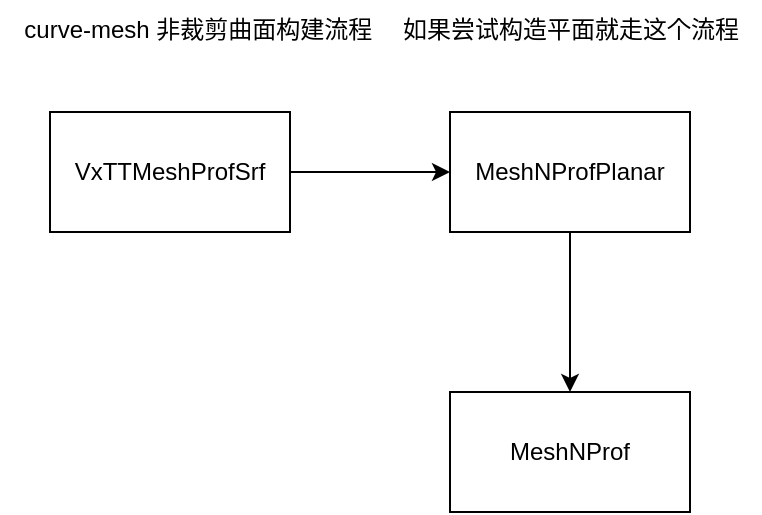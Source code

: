 <mxfile version="26.1.1">
  <diagram name="第 1 页" id="YE1NN4_8z4oJuWLOnsad">
    <mxGraphModel dx="795" dy="-621" grid="1" gridSize="10" guides="1" tooltips="1" connect="1" arrows="1" fold="1" page="1" pageScale="1" pageWidth="827" pageHeight="1169" math="0" shadow="0">
      <root>
        <mxCell id="0" />
        <mxCell id="1" parent="0" />
        <mxCell id="j1OsWh6CuMfBG_Sv2i0j-2" value="curve-mesh 非裁剪曲面构建流程&lt;span style=&quot;white-space: pre;&quot;&gt;&#x9;&lt;/span&gt;" style="text;html=1;align=center;verticalAlign=middle;resizable=0;points=[];autosize=1;strokeColor=none;fillColor=none;" parent="1" vertex="1">
          <mxGeometry x="405" y="1698" width="210" height="30" as="geometry" />
        </mxCell>
        <mxCell id="iCRVlbtK0Dch7QhILaeM-3" value="" style="edgeStyle=orthogonalEdgeStyle;rounded=0;orthogonalLoop=1;jettySize=auto;html=1;" edge="1" parent="1" source="iCRVlbtK0Dch7QhILaeM-1" target="iCRVlbtK0Dch7QhILaeM-2">
          <mxGeometry relative="1" as="geometry" />
        </mxCell>
        <mxCell id="iCRVlbtK0Dch7QhILaeM-1" value="VxTTMeshProfSrf" style="rounded=0;whiteSpace=wrap;html=1;" vertex="1" parent="1">
          <mxGeometry x="430" y="1754" width="120" height="60" as="geometry" />
        </mxCell>
        <mxCell id="iCRVlbtK0Dch7QhILaeM-6" value="" style="edgeStyle=orthogonalEdgeStyle;rounded=0;orthogonalLoop=1;jettySize=auto;html=1;" edge="1" parent="1" source="iCRVlbtK0Dch7QhILaeM-2" target="iCRVlbtK0Dch7QhILaeM-5">
          <mxGeometry relative="1" as="geometry" />
        </mxCell>
        <mxCell id="iCRVlbtK0Dch7QhILaeM-2" value="MeshNProfPlanar" style="whiteSpace=wrap;html=1;rounded=0;" vertex="1" parent="1">
          <mxGeometry x="630" y="1754" width="120" height="60" as="geometry" />
        </mxCell>
        <mxCell id="iCRVlbtK0Dch7QhILaeM-4" value="如果尝试构造平面就走这个流程" style="text;html=1;align=center;verticalAlign=middle;resizable=0;points=[];autosize=1;strokeColor=none;fillColor=none;" vertex="1" parent="1">
          <mxGeometry x="595" y="1698" width="190" height="30" as="geometry" />
        </mxCell>
        <mxCell id="iCRVlbtK0Dch7QhILaeM-5" value="MeshNProf" style="rounded=0;whiteSpace=wrap;html=1;" vertex="1" parent="1">
          <mxGeometry x="630" y="1894" width="120" height="60" as="geometry" />
        </mxCell>
      </root>
    </mxGraphModel>
  </diagram>
</mxfile>
